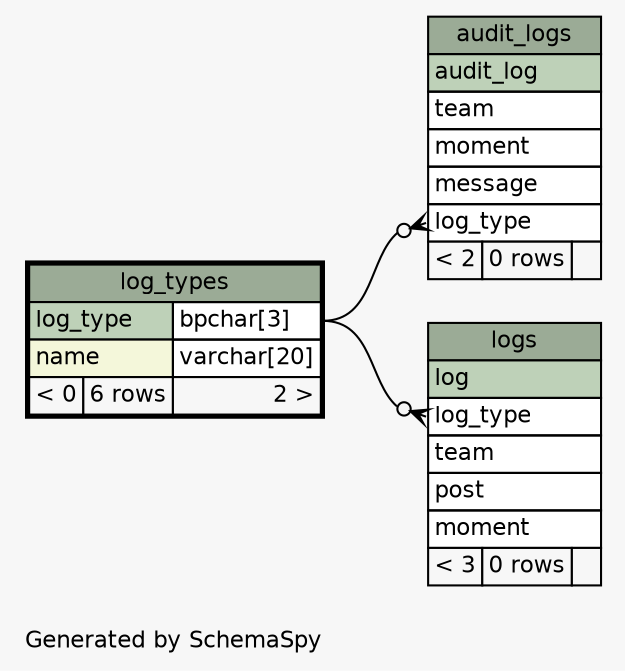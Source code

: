 // dot 2.40.1 on Linux 4.11.5-gentoo
// SchemaSpy rev 590
digraph "oneDegreeRelationshipsDiagram" {
  graph [
    rankdir="RL"
    bgcolor="#f7f7f7"
    label="\nGenerated by SchemaSpy"
    labeljust="l"
    nodesep="0.18"
    ranksep="0.46"
    fontname="Helvetica"
    fontsize="11"
  ];
  node [
    fontname="Helvetica"
    fontsize="11"
    shape="plaintext"
  ];
  edge [
    arrowsize="0.8"
  ];
  "audit_logs":"log_type":w -> "log_types":"log_type.type":e [arrowhead=none dir=back arrowtail=crowodot];
  "logs":"log_type":w -> "log_types":"log_type.type":e [arrowhead=none dir=back arrowtail=crowodot];
  "audit_logs" [
    label=<
    <TABLE BORDER="0" CELLBORDER="1" CELLSPACING="0" BGCOLOR="#ffffff">
      <TR><TD COLSPAN="3" BGCOLOR="#9bab96" ALIGN="CENTER">audit_logs</TD></TR>
      <TR><TD PORT="audit_log" COLSPAN="3" BGCOLOR="#bed1b8" ALIGN="LEFT">audit_log</TD></TR>
      <TR><TD PORT="team" COLSPAN="3" ALIGN="LEFT">team</TD></TR>
      <TR><TD PORT="moment" COLSPAN="3" ALIGN="LEFT">moment</TD></TR>
      <TR><TD PORT="message" COLSPAN="3" ALIGN="LEFT">message</TD></TR>
      <TR><TD PORT="log_type" COLSPAN="3" ALIGN="LEFT">log_type</TD></TR>
      <TR><TD ALIGN="LEFT" BGCOLOR="#f7f7f7">&lt; 2</TD><TD ALIGN="RIGHT" BGCOLOR="#f7f7f7">0 rows</TD><TD ALIGN="RIGHT" BGCOLOR="#f7f7f7">  </TD></TR>
    </TABLE>>
    URL="audit_logs.html"
    tooltip="audit_logs"
  ];
  "log_types" [
    label=<
    <TABLE BORDER="2" CELLBORDER="1" CELLSPACING="0" BGCOLOR="#ffffff">
      <TR><TD COLSPAN="3" BGCOLOR="#9bab96" ALIGN="CENTER">log_types</TD></TR>
      <TR><TD PORT="log_type" COLSPAN="2" BGCOLOR="#bed1b8" ALIGN="LEFT">log_type</TD><TD PORT="log_type.type" ALIGN="LEFT">bpchar[3]</TD></TR>
      <TR><TD PORT="name" COLSPAN="2" BGCOLOR="#f4f7da" ALIGN="LEFT">name</TD><TD PORT="name.type" ALIGN="LEFT">varchar[20]</TD></TR>
      <TR><TD ALIGN="LEFT" BGCOLOR="#f7f7f7">&lt; 0</TD><TD ALIGN="RIGHT" BGCOLOR="#f7f7f7">6 rows</TD><TD ALIGN="RIGHT" BGCOLOR="#f7f7f7">2 &gt;</TD></TR>
    </TABLE>>
    URL="log_types.html"
    tooltip="log_types"
  ];
  "logs" [
    label=<
    <TABLE BORDER="0" CELLBORDER="1" CELLSPACING="0" BGCOLOR="#ffffff">
      <TR><TD COLSPAN="3" BGCOLOR="#9bab96" ALIGN="CENTER">logs</TD></TR>
      <TR><TD PORT="log" COLSPAN="3" BGCOLOR="#bed1b8" ALIGN="LEFT">log</TD></TR>
      <TR><TD PORT="log_type" COLSPAN="3" ALIGN="LEFT">log_type</TD></TR>
      <TR><TD PORT="team" COLSPAN="3" ALIGN="LEFT">team</TD></TR>
      <TR><TD PORT="post" COLSPAN="3" ALIGN="LEFT">post</TD></TR>
      <TR><TD PORT="moment" COLSPAN="3" ALIGN="LEFT">moment</TD></TR>
      <TR><TD ALIGN="LEFT" BGCOLOR="#f7f7f7">&lt; 3</TD><TD ALIGN="RIGHT" BGCOLOR="#f7f7f7">0 rows</TD><TD ALIGN="RIGHT" BGCOLOR="#f7f7f7">  </TD></TR>
    </TABLE>>
    URL="logs.html"
    tooltip="logs"
  ];
}
